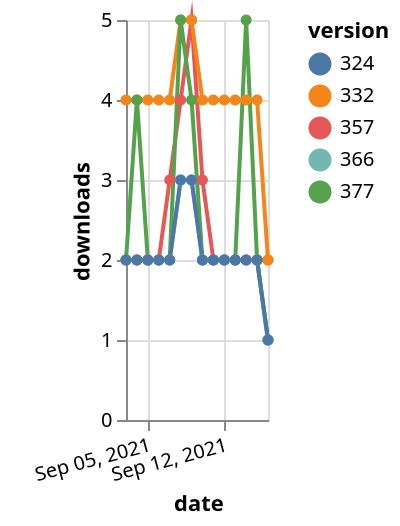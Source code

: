 {"$schema": "https://vega.github.io/schema/vega-lite/v5.json", "description": "A simple bar chart with embedded data.", "data": {"values": [{"date": "2021-09-03", "total": 2308, "delta": 2, "version": "366"}, {"date": "2021-09-04", "total": 2310, "delta": 2, "version": "366"}, {"date": "2021-09-05", "total": 2312, "delta": 2, "version": "366"}, {"date": "2021-09-06", "total": 2314, "delta": 2, "version": "366"}, {"date": "2021-09-07", "total": 2316, "delta": 2, "version": "366"}, {"date": "2021-09-08", "total": 2319, "delta": 3, "version": "366"}, {"date": "2021-09-09", "total": 2322, "delta": 3, "version": "366"}, {"date": "2021-09-10", "total": 2324, "delta": 2, "version": "366"}, {"date": "2021-09-11", "total": 2326, "delta": 2, "version": "366"}, {"date": "2021-09-12", "total": 2328, "delta": 2, "version": "366"}, {"date": "2021-09-13", "total": 2330, "delta": 2, "version": "366"}, {"date": "2021-09-14", "total": 2332, "delta": 2, "version": "366"}, {"date": "2021-09-15", "total": 2334, "delta": 2, "version": "366"}, {"date": "2021-09-16", "total": 2335, "delta": 1, "version": "366"}, {"date": "2021-09-03", "total": 2879, "delta": 2, "version": "357"}, {"date": "2021-09-04", "total": 2881, "delta": 2, "version": "357"}, {"date": "2021-09-05", "total": 2883, "delta": 2, "version": "357"}, {"date": "2021-09-06", "total": 2885, "delta": 2, "version": "357"}, {"date": "2021-09-07", "total": 2888, "delta": 3, "version": "357"}, {"date": "2021-09-08", "total": 2892, "delta": 4, "version": "357"}, {"date": "2021-09-09", "total": 2897, "delta": 5, "version": "357"}, {"date": "2021-09-10", "total": 2900, "delta": 3, "version": "357"}, {"date": "2021-09-11", "total": 2902, "delta": 2, "version": "357"}, {"date": "2021-09-12", "total": 2904, "delta": 2, "version": "357"}, {"date": "2021-09-13", "total": 2906, "delta": 2, "version": "357"}, {"date": "2021-09-14", "total": 2908, "delta": 2, "version": "357"}, {"date": "2021-09-15", "total": 2910, "delta": 2, "version": "357"}, {"date": "2021-09-16", "total": 2912, "delta": 2, "version": "357"}, {"date": "2021-09-03", "total": 4908, "delta": 4, "version": "332"}, {"date": "2021-09-04", "total": 4912, "delta": 4, "version": "332"}, {"date": "2021-09-05", "total": 4916, "delta": 4, "version": "332"}, {"date": "2021-09-06", "total": 4920, "delta": 4, "version": "332"}, {"date": "2021-09-07", "total": 4924, "delta": 4, "version": "332"}, {"date": "2021-09-08", "total": 4929, "delta": 5, "version": "332"}, {"date": "2021-09-09", "total": 4934, "delta": 5, "version": "332"}, {"date": "2021-09-10", "total": 4938, "delta": 4, "version": "332"}, {"date": "2021-09-11", "total": 4942, "delta": 4, "version": "332"}, {"date": "2021-09-12", "total": 4946, "delta": 4, "version": "332"}, {"date": "2021-09-13", "total": 4950, "delta": 4, "version": "332"}, {"date": "2021-09-14", "total": 4954, "delta": 4, "version": "332"}, {"date": "2021-09-15", "total": 4958, "delta": 4, "version": "332"}, {"date": "2021-09-16", "total": 4960, "delta": 2, "version": "332"}, {"date": "2021-09-03", "total": 2112, "delta": 2, "version": "377"}, {"date": "2021-09-04", "total": 2116, "delta": 4, "version": "377"}, {"date": "2021-09-05", "total": 2118, "delta": 2, "version": "377"}, {"date": "2021-09-06", "total": 2120, "delta": 2, "version": "377"}, {"date": "2021-09-07", "total": 2122, "delta": 2, "version": "377"}, {"date": "2021-09-08", "total": 2127, "delta": 5, "version": "377"}, {"date": "2021-09-09", "total": 2131, "delta": 4, "version": "377"}, {"date": "2021-09-10", "total": 2133, "delta": 2, "version": "377"}, {"date": "2021-09-11", "total": 2135, "delta": 2, "version": "377"}, {"date": "2021-09-12", "total": 2137, "delta": 2, "version": "377"}, {"date": "2021-09-13", "total": 2139, "delta": 2, "version": "377"}, {"date": "2021-09-14", "total": 2144, "delta": 5, "version": "377"}, {"date": "2021-09-15", "total": 2146, "delta": 2, "version": "377"}, {"date": "2021-09-16", "total": 2147, "delta": 1, "version": "377"}, {"date": "2021-09-03", "total": 2623, "delta": 2, "version": "324"}, {"date": "2021-09-04", "total": 2625, "delta": 2, "version": "324"}, {"date": "2021-09-05", "total": 2627, "delta": 2, "version": "324"}, {"date": "2021-09-06", "total": 2629, "delta": 2, "version": "324"}, {"date": "2021-09-07", "total": 2631, "delta": 2, "version": "324"}, {"date": "2021-09-08", "total": 2634, "delta": 3, "version": "324"}, {"date": "2021-09-09", "total": 2637, "delta": 3, "version": "324"}, {"date": "2021-09-10", "total": 2639, "delta": 2, "version": "324"}, {"date": "2021-09-11", "total": 2641, "delta": 2, "version": "324"}, {"date": "2021-09-12", "total": 2643, "delta": 2, "version": "324"}, {"date": "2021-09-13", "total": 2645, "delta": 2, "version": "324"}, {"date": "2021-09-14", "total": 2647, "delta": 2, "version": "324"}, {"date": "2021-09-15", "total": 2649, "delta": 2, "version": "324"}, {"date": "2021-09-16", "total": 2650, "delta": 1, "version": "324"}]}, "width": "container", "mark": {"type": "line", "point": {"filled": true}}, "encoding": {"x": {"field": "date", "type": "temporal", "timeUnit": "yearmonthdate", "title": "date", "axis": {"labelAngle": -15}}, "y": {"field": "delta", "type": "quantitative", "title": "downloads"}, "color": {"field": "version", "type": "nominal"}, "tooltip": {"field": "delta"}}}